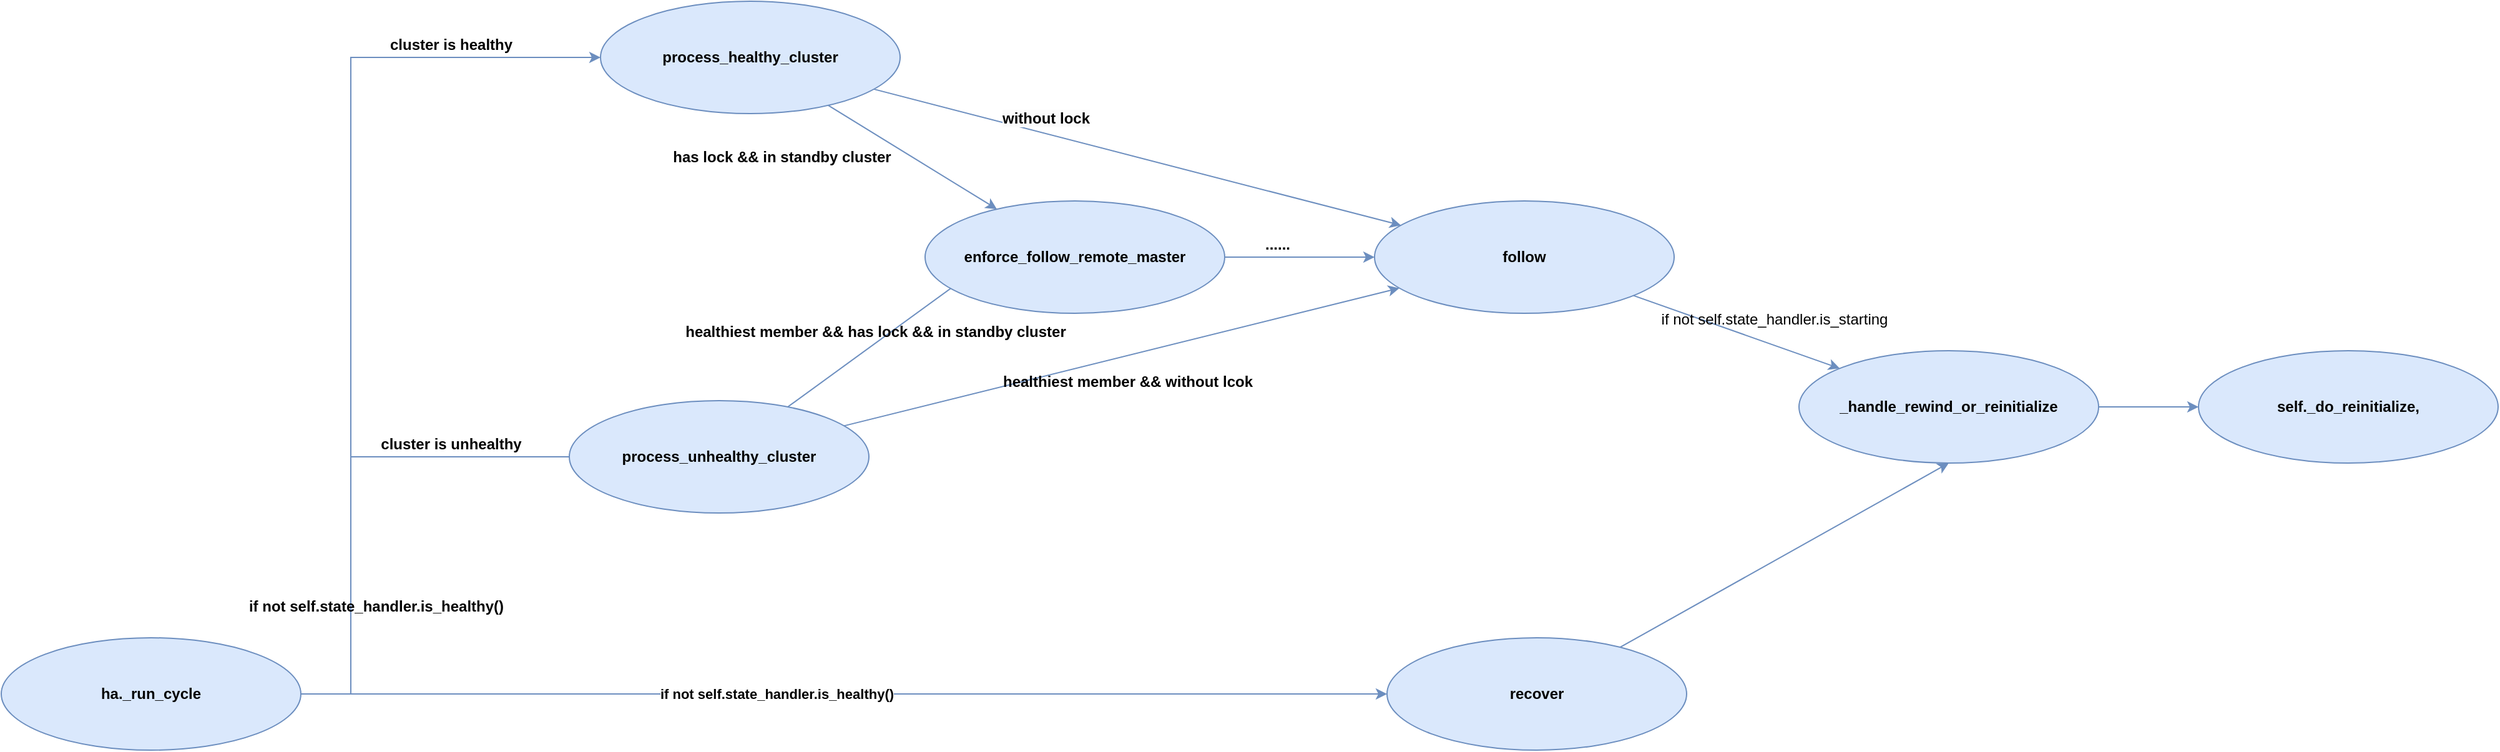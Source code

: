 <mxfile version="21.7.2" type="github">
  <diagram name="Page-1" id="Q1n0GrQfAmri5bY3HX5b">
    <mxGraphModel dx="3574" dy="1670" grid="1" gridSize="10" guides="1" tooltips="1" connect="1" arrows="1" fold="1" page="1" pageScale="1" pageWidth="850" pageHeight="1100" math="0" shadow="0">
      <root>
        <mxCell id="0" />
        <mxCell id="1" parent="0" />
        <mxCell id="pgfmZBTP5lhDRD_lyDUS-1" value="self._do_reinitialize," style="ellipse;whiteSpace=wrap;html=1;fillColor=#dae8fc;strokeColor=#6c8ebf;fontStyle=1" vertex="1" parent="1">
          <mxGeometry x="-790" y="270" width="240" height="90" as="geometry" />
        </mxCell>
        <mxCell id="pgfmZBTP5lhDRD_lyDUS-3" style="edgeStyle=orthogonalEdgeStyle;rounded=0;orthogonalLoop=1;jettySize=auto;html=1;fillColor=#dae8fc;strokeColor=#6c8ebf;fontStyle=1" edge="1" parent="1" source="pgfmZBTP5lhDRD_lyDUS-2" target="pgfmZBTP5lhDRD_lyDUS-1">
          <mxGeometry relative="1" as="geometry" />
        </mxCell>
        <mxCell id="pgfmZBTP5lhDRD_lyDUS-2" value="_handle_rewind_or_reinitialize" style="ellipse;whiteSpace=wrap;html=1;fillColor=#dae8fc;strokeColor=#6c8ebf;fontStyle=1" vertex="1" parent="1">
          <mxGeometry x="-1110" y="270" width="240" height="90" as="geometry" />
        </mxCell>
        <mxCell id="pgfmZBTP5lhDRD_lyDUS-9" style="rounded=0;orthogonalLoop=1;jettySize=auto;html=1;fillColor=#dae8fc;strokeColor=#6c8ebf;fontStyle=1" edge="1" parent="1" source="pgfmZBTP5lhDRD_lyDUS-4" target="pgfmZBTP5lhDRD_lyDUS-2">
          <mxGeometry relative="1" as="geometry" />
        </mxCell>
        <mxCell id="pgfmZBTP5lhDRD_lyDUS-4" value="follow" style="ellipse;whiteSpace=wrap;html=1;fillColor=#dae8fc;strokeColor=#6c8ebf;fontStyle=1" vertex="1" parent="1">
          <mxGeometry x="-1450" y="150" width="240" height="90" as="geometry" />
        </mxCell>
        <mxCell id="pgfmZBTP5lhDRD_lyDUS-8" style="rounded=0;orthogonalLoop=1;jettySize=auto;html=1;entryX=0.5;entryY=1;entryDx=0;entryDy=0;fillColor=#dae8fc;strokeColor=#6c8ebf;fontStyle=1" edge="1" parent="1" source="pgfmZBTP5lhDRD_lyDUS-5" target="pgfmZBTP5lhDRD_lyDUS-2">
          <mxGeometry relative="1" as="geometry" />
        </mxCell>
        <mxCell id="pgfmZBTP5lhDRD_lyDUS-5" value="recover" style="ellipse;whiteSpace=wrap;html=1;fillColor=#dae8fc;strokeColor=#6c8ebf;fontStyle=1" vertex="1" parent="1">
          <mxGeometry x="-1440" y="500" width="240" height="90" as="geometry" />
        </mxCell>
        <mxCell id="pgfmZBTP5lhDRD_lyDUS-7" style="edgeStyle=orthogonalEdgeStyle;rounded=0;orthogonalLoop=1;jettySize=auto;html=1;fillColor=#dae8fc;strokeColor=#6c8ebf;fontStyle=1" edge="1" parent="1" source="pgfmZBTP5lhDRD_lyDUS-6" target="pgfmZBTP5lhDRD_lyDUS-5">
          <mxGeometry relative="1" as="geometry" />
        </mxCell>
        <mxCell id="pgfmZBTP5lhDRD_lyDUS-21" value="&lt;span&gt;if not self.state_handler.is_healthy()&lt;/span&gt;" style="edgeLabel;html=1;align=center;verticalAlign=middle;resizable=0;points=[];fontStyle=1" vertex="1" connectable="0" parent="pgfmZBTP5lhDRD_lyDUS-7">
          <mxGeometry x="-0.328" y="1" relative="1" as="geometry">
            <mxPoint x="88" y="1" as="offset" />
          </mxGeometry>
        </mxCell>
        <mxCell id="pgfmZBTP5lhDRD_lyDUS-19" style="edgeStyle=orthogonalEdgeStyle;rounded=0;orthogonalLoop=1;jettySize=auto;html=1;entryX=0;entryY=0.5;entryDx=0;entryDy=0;fillColor=#dae8fc;strokeColor=#6c8ebf;fontStyle=1" edge="1" parent="1" source="pgfmZBTP5lhDRD_lyDUS-6" target="pgfmZBTP5lhDRD_lyDUS-10">
          <mxGeometry relative="1" as="geometry">
            <Array as="points">
              <mxPoint x="-2270" y="545" />
              <mxPoint x="-2270" y="35" />
            </Array>
          </mxGeometry>
        </mxCell>
        <mxCell id="pgfmZBTP5lhDRD_lyDUS-20" style="edgeStyle=orthogonalEdgeStyle;rounded=0;orthogonalLoop=1;jettySize=auto;html=1;entryX=0;entryY=0.5;entryDx=0;entryDy=0;fillColor=#dae8fc;strokeColor=#6c8ebf;fontStyle=1" edge="1" parent="1" source="pgfmZBTP5lhDRD_lyDUS-6">
          <mxGeometry relative="1" as="geometry">
            <mxPoint x="-2330.003" y="545" as="sourcePoint" />
            <mxPoint x="-2058.14" y="355.0" as="targetPoint" />
            <Array as="points">
              <mxPoint x="-2270" y="545" />
              <mxPoint x="-2270" y="355" />
            </Array>
          </mxGeometry>
        </mxCell>
        <mxCell id="pgfmZBTP5lhDRD_lyDUS-6" value="ha._run_cycle" style="ellipse;whiteSpace=wrap;html=1;fillColor=#dae8fc;strokeColor=#6c8ebf;fontStyle=1" vertex="1" parent="1">
          <mxGeometry x="-2550" y="500" width="240" height="90" as="geometry" />
        </mxCell>
        <mxCell id="pgfmZBTP5lhDRD_lyDUS-15" style="rounded=0;orthogonalLoop=1;jettySize=auto;html=1;fillColor=#dae8fc;strokeColor=#6c8ebf;fontStyle=1" edge="1" parent="1" source="pgfmZBTP5lhDRD_lyDUS-10" target="pgfmZBTP5lhDRD_lyDUS-4">
          <mxGeometry relative="1" as="geometry" />
        </mxCell>
        <mxCell id="pgfmZBTP5lhDRD_lyDUS-24" style="rounded=0;orthogonalLoop=1;jettySize=auto;html=1;fontStyle=1;fillColor=#dae8fc;strokeColor=#6c8ebf;" edge="1" parent="1" source="pgfmZBTP5lhDRD_lyDUS-10" target="pgfmZBTP5lhDRD_lyDUS-13">
          <mxGeometry relative="1" as="geometry" />
        </mxCell>
        <mxCell id="pgfmZBTP5lhDRD_lyDUS-10" value="process_healthy_cluster" style="ellipse;whiteSpace=wrap;html=1;fillColor=#dae8fc;strokeColor=#6c8ebf;fontStyle=1" vertex="1" parent="1">
          <mxGeometry x="-2070" y="-10" width="240" height="90" as="geometry" />
        </mxCell>
        <mxCell id="pgfmZBTP5lhDRD_lyDUS-16" style="rounded=0;orthogonalLoop=1;jettySize=auto;html=1;fillColor=#dae8fc;strokeColor=#6c8ebf;fontStyle=1" edge="1" parent="1" source="pgfmZBTP5lhDRD_lyDUS-11" target="pgfmZBTP5lhDRD_lyDUS-4">
          <mxGeometry relative="1" as="geometry" />
        </mxCell>
        <mxCell id="pgfmZBTP5lhDRD_lyDUS-18" style="rounded=0;orthogonalLoop=1;jettySize=auto;html=1;entryX=0;entryY=0.5;entryDx=0;entryDy=0;fillColor=#dae8fc;strokeColor=#6c8ebf;fontStyle=1" edge="1" parent="1" source="pgfmZBTP5lhDRD_lyDUS-11">
          <mxGeometry relative="1" as="geometry">
            <mxPoint x="-1755" y="195.0" as="targetPoint" />
          </mxGeometry>
        </mxCell>
        <mxCell id="pgfmZBTP5lhDRD_lyDUS-11" value="process_unhealthy_cluster" style="ellipse;whiteSpace=wrap;html=1;fillColor=#dae8fc;strokeColor=#6c8ebf;fontStyle=1" vertex="1" parent="1">
          <mxGeometry x="-2095" y="310" width="240" height="90" as="geometry" />
        </mxCell>
        <mxCell id="pgfmZBTP5lhDRD_lyDUS-14" style="rounded=0;orthogonalLoop=1;jettySize=auto;html=1;fillColor=#dae8fc;strokeColor=#6c8ebf;fontStyle=1" edge="1" parent="1" source="pgfmZBTP5lhDRD_lyDUS-13" target="pgfmZBTP5lhDRD_lyDUS-4">
          <mxGeometry relative="1" as="geometry" />
        </mxCell>
        <mxCell id="pgfmZBTP5lhDRD_lyDUS-13" value="enforce_follow_remote_master" style="ellipse;whiteSpace=wrap;html=1;fillColor=#dae8fc;strokeColor=#6c8ebf;fontStyle=1" vertex="1" parent="1">
          <mxGeometry x="-1810" y="150" width="240" height="90" as="geometry" />
        </mxCell>
        <mxCell id="pgfmZBTP5lhDRD_lyDUS-25" value="&lt;span&gt;if not self.state_handler.is_healthy()&lt;/span&gt;" style="text;html=1;align=center;verticalAlign=middle;resizable=0;points=[];autosize=1;strokeColor=none;fillColor=none;fontStyle=1" vertex="1" parent="1">
          <mxGeometry x="-2380" y="460" width="260" height="30" as="geometry" />
        </mxCell>
        <mxCell id="pgfmZBTP5lhDRD_lyDUS-26" value="&lt;span&gt;cluster is healthy&lt;/span&gt;" style="text;html=1;align=center;verticalAlign=middle;resizable=0;points=[];autosize=1;strokeColor=none;fillColor=none;fontStyle=1" vertex="1" parent="1">
          <mxGeometry x="-2260" y="10" width="140" height="30" as="geometry" />
        </mxCell>
        <mxCell id="pgfmZBTP5lhDRD_lyDUS-27" value="&lt;span&gt;cluster is unhealthy&lt;/span&gt;" style="text;html=1;align=center;verticalAlign=middle;resizable=0;points=[];autosize=1;strokeColor=none;fillColor=none;fontStyle=1" vertex="1" parent="1">
          <mxGeometry x="-2265" y="330" width="150" height="30" as="geometry" />
        </mxCell>
        <mxCell id="pgfmZBTP5lhDRD_lyDUS-28" value="healthiest member &amp;amp;&amp;amp; has lock &amp;amp;&amp;amp; in standby cluster" style="text;html=1;align=center;verticalAlign=middle;resizable=0;points=[];autosize=1;strokeColor=none;fillColor=none;fontStyle=1" vertex="1" parent="1">
          <mxGeometry x="-2040" y="240" width="380" height="30" as="geometry" />
        </mxCell>
        <mxCell id="pgfmZBTP5lhDRD_lyDUS-30" value="healthiest member &amp;amp;&amp;amp; without lcok" style="text;html=1;align=center;verticalAlign=middle;resizable=0;points=[];autosize=1;strokeColor=none;fillColor=none;fontStyle=1" vertex="1" parent="1">
          <mxGeometry x="-1778" y="280" width="260" height="30" as="geometry" />
        </mxCell>
        <mxCell id="pgfmZBTP5lhDRD_lyDUS-31" value="has lock &amp;amp;&amp;amp; in standby cluster" style="text;html=1;align=center;verticalAlign=middle;resizable=0;points=[];autosize=1;strokeColor=none;fillColor=none;fontStyle=1" vertex="1" parent="1">
          <mxGeometry x="-2040" y="100" width="230" height="30" as="geometry" />
        </mxCell>
        <mxCell id="pgfmZBTP5lhDRD_lyDUS-32" value="&lt;span style=&quot;color: rgb(0, 0, 0); font-family: Helvetica; font-size: 12px; font-style: normal; font-variant-ligatures: normal; font-variant-caps: normal; letter-spacing: normal; orphans: 2; text-align: center; text-indent: 0px; text-transform: none; widows: 2; word-spacing: 0px; -webkit-text-stroke-width: 0px; background-color: rgb(251, 251, 251); text-decoration-thickness: initial; text-decoration-style: initial; text-decoration-color: initial; float: none; display: inline !important;&quot;&gt;without lock&lt;/span&gt;" style="text;whiteSpace=wrap;html=1;fontStyle=1" vertex="1" parent="1">
          <mxGeometry x="-1750" y="70" width="220" height="40" as="geometry" />
        </mxCell>
        <mxCell id="pgfmZBTP5lhDRD_lyDUS-33" value="......" style="text;html=1;align=center;verticalAlign=middle;resizable=0;points=[];autosize=1;strokeColor=none;fillColor=none;fontStyle=1" vertex="1" parent="1">
          <mxGeometry x="-1553" y="170" width="50" height="30" as="geometry" />
        </mxCell>
        <mxCell id="pgfmZBTP5lhDRD_lyDUS-34" value="if not self.state_handler.is_starting" style="text;html=1;align=center;verticalAlign=middle;resizable=0;points=[];autosize=1;strokeColor=none;fillColor=none;" vertex="1" parent="1">
          <mxGeometry x="-1250" y="230" width="240" height="30" as="geometry" />
        </mxCell>
      </root>
    </mxGraphModel>
  </diagram>
</mxfile>
